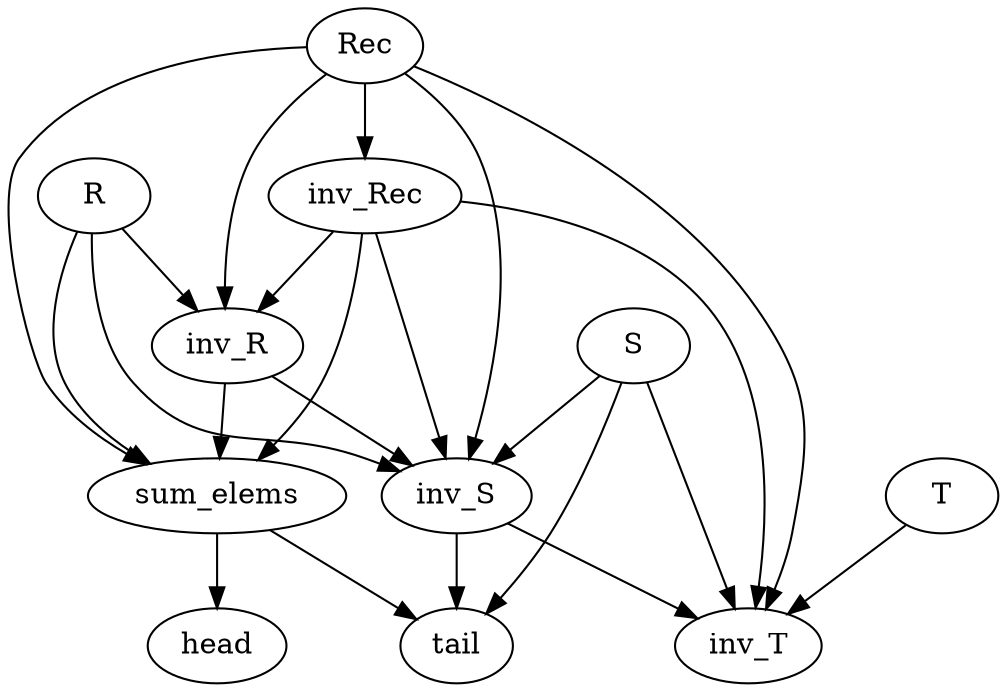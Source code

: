 digraph G {
	T -> inv_T;
	S -> inv_S;
	S -> inv_T;
	S -> tail;
	sum_elems -> head;
	sum_elems -> tail;
	inv_R -> inv_S;
	inv_R -> sum_elems;
	R -> inv_R;
	R -> inv_S;
	R -> sum_elems;
	inv_S -> inv_T;
	inv_S -> tail;
	Rec -> inv_R;
	Rec -> inv_Rec;
	Rec -> inv_S;
	Rec -> inv_T;
	Rec -> sum_elems;
	inv_Rec -> inv_R;
	inv_Rec -> inv_S;
	inv_Rec -> inv_T;
	inv_Rec -> sum_elems;
}
